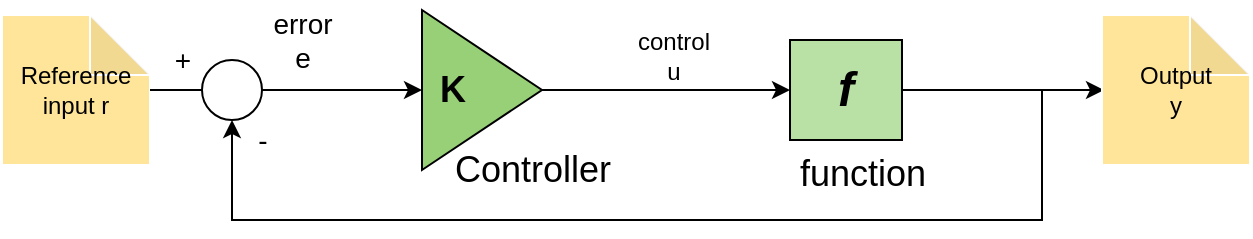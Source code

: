 <mxfile version="15.8.6" type="github">
  <diagram id="1n_pBzeDh9LxIQTw4yuW" name="Page-1">
    <mxGraphModel dx="1350" dy="793" grid="1" gridSize="10" guides="1" tooltips="1" connect="1" arrows="1" fold="1" page="1" pageScale="1" pageWidth="850" pageHeight="1100" math="0" shadow="0">
      <root>
        <mxCell id="0" />
        <mxCell id="1" parent="0" />
        <mxCell id="CQxPOnlC6T6cqwi_Hm7u-1" style="edgeStyle=orthogonalEdgeStyle;rounded=0;orthogonalLoop=1;jettySize=auto;html=1;entryX=0;entryY=0.5;entryDx=0;entryDy=0;" parent="1" source="y6l8WnOhIsjmGGmAFcqj-1" target="CQxPOnlC6T6cqwi_Hm7u-16" edge="1">
          <mxGeometry relative="1" as="geometry">
            <mxPoint x="376" y="415" as="sourcePoint" />
          </mxGeometry>
        </mxCell>
        <mxCell id="CQxPOnlC6T6cqwi_Hm7u-8" style="edgeStyle=orthogonalEdgeStyle;rounded=0;orthogonalLoop=1;jettySize=auto;html=1;startArrow=none;entryX=0;entryY=0.5;entryDx=0;entryDy=0;" parent="1" source="CQxPOnlC6T6cqwi_Hm7u-22" target="y6l8WnOhIsjmGGmAFcqj-1" edge="1">
          <mxGeometry relative="1" as="geometry">
            <mxPoint x="260" y="415" as="targetPoint" />
          </mxGeometry>
        </mxCell>
        <mxCell id="CQxPOnlC6T6cqwi_Hm7u-9" value="&lt;div&gt;Reference&lt;/div&gt;&lt;div&gt;input r&lt;br&gt;&lt;/div&gt;" style="shape=note;whiteSpace=wrap;html=1;backgroundOutline=1;darkOpacity=0.05;fillColor=#FFE599;strokeColor=#FFFFFF;" parent="1" vertex="1">
          <mxGeometry x="80" y="377.5" width="74" height="75" as="geometry" />
        </mxCell>
        <mxCell id="CQxPOnlC6T6cqwi_Hm7u-11" value="&lt;div&gt;control &lt;br&gt;&lt;/div&gt;&lt;div&gt;u&lt;br&gt;&lt;/div&gt;" style="text;html=1;strokeColor=none;fillColor=none;align=center;verticalAlign=middle;whiteSpace=wrap;rounded=0;" parent="1" vertex="1">
          <mxGeometry x="396" y="387.5" width="40" height="20" as="geometry" />
        </mxCell>
        <mxCell id="CQxPOnlC6T6cqwi_Hm7u-16" value="&lt;i&gt;&lt;b&gt;&lt;font style=&quot;font-size: 24px&quot;&gt;f&lt;/font&gt;&lt;/b&gt;&lt;/i&gt;" style="rounded=0;whiteSpace=wrap;html=1;fillColor=#B9E0A5;" parent="1" vertex="1">
          <mxGeometry x="474" y="390" width="56" height="50" as="geometry" />
        </mxCell>
        <mxCell id="CQxPOnlC6T6cqwi_Hm7u-17" style="edgeStyle=orthogonalEdgeStyle;rounded=0;orthogonalLoop=1;jettySize=auto;html=1;exitX=1;exitY=0.5;exitDx=0;exitDy=0;" parent="1" source="CQxPOnlC6T6cqwi_Hm7u-16" edge="1">
          <mxGeometry relative="1" as="geometry">
            <mxPoint x="631" y="415" as="targetPoint" />
            <mxPoint x="576" y="414.5" as="sourcePoint" />
            <Array as="points" />
          </mxGeometry>
        </mxCell>
        <mxCell id="CQxPOnlC6T6cqwi_Hm7u-18" value="&lt;div&gt;Output&lt;/div&gt;&lt;div&gt;y&lt;br&gt;&lt;/div&gt;" style="shape=note;whiteSpace=wrap;html=1;backgroundOutline=1;darkOpacity=0.05;fillColor=#FFE599;strokeColor=#FFFFFF;" parent="1" vertex="1">
          <mxGeometry x="630" y="377.5" width="74" height="75" as="geometry" />
        </mxCell>
        <mxCell id="CQxPOnlC6T6cqwi_Hm7u-21" value="" style="edgeStyle=elbowEdgeStyle;elbow=vertical;endArrow=classic;html=1;rounded=0;fontSize=14;" parent="1" target="CQxPOnlC6T6cqwi_Hm7u-22" edge="1">
          <mxGeometry width="50" height="50" relative="1" as="geometry">
            <mxPoint x="600" y="415" as="sourcePoint" />
            <mxPoint x="220" y="430" as="targetPoint" />
            <Array as="points">
              <mxPoint x="380" y="480" />
              <mxPoint x="630" y="500" />
            </Array>
          </mxGeometry>
        </mxCell>
        <mxCell id="CQxPOnlC6T6cqwi_Hm7u-22" value="" style="ellipse;whiteSpace=wrap;html=1;aspect=fixed;fontSize=14;" parent="1" vertex="1">
          <mxGeometry x="180" y="400" width="30" height="30" as="geometry" />
        </mxCell>
        <mxCell id="CQxPOnlC6T6cqwi_Hm7u-23" value="" style="edgeStyle=orthogonalEdgeStyle;rounded=0;orthogonalLoop=1;jettySize=auto;html=1;endArrow=none;" parent="1" source="CQxPOnlC6T6cqwi_Hm7u-9" target="CQxPOnlC6T6cqwi_Hm7u-22" edge="1">
          <mxGeometry relative="1" as="geometry">
            <mxPoint x="184" y="415" as="sourcePoint" />
            <mxPoint x="260" y="415" as="targetPoint" />
          </mxGeometry>
        </mxCell>
        <mxCell id="CQxPOnlC6T6cqwi_Hm7u-24" value="&lt;div&gt;error&lt;/div&gt;&lt;div&gt;e&lt;br&gt;&lt;/div&gt;" style="text;html=1;align=center;verticalAlign=middle;resizable=0;points=[];autosize=1;strokeColor=none;fillColor=none;fontSize=14;" parent="1" vertex="1">
          <mxGeometry x="210" y="370" width="40" height="40" as="geometry" />
        </mxCell>
        <mxCell id="CQxPOnlC6T6cqwi_Hm7u-25" value="-" style="text;html=1;align=center;verticalAlign=middle;resizable=0;points=[];autosize=1;strokeColor=none;fillColor=none;fontSize=14;" parent="1" vertex="1">
          <mxGeometry x="200" y="430" width="20" height="20" as="geometry" />
        </mxCell>
        <mxCell id="CQxPOnlC6T6cqwi_Hm7u-26" value="+" style="text;html=1;align=center;verticalAlign=middle;resizable=0;points=[];autosize=1;strokeColor=none;fillColor=none;fontSize=14;" parent="1" vertex="1">
          <mxGeometry x="160" y="390" width="20" height="20" as="geometry" />
        </mxCell>
        <mxCell id="y6l8WnOhIsjmGGmAFcqj-1" value="" style="triangle;whiteSpace=wrap;html=1;fillColor=#97D077;" parent="1" vertex="1">
          <mxGeometry x="290" y="375" width="60" height="80" as="geometry" />
        </mxCell>
        <mxCell id="y6l8WnOhIsjmGGmAFcqj-3" value="Controller" style="text;html=1;align=center;verticalAlign=middle;resizable=0;points=[];autosize=1;strokeColor=none;fillColor=none;fontSize=18;" parent="1" vertex="1">
          <mxGeometry x="300" y="440" width="90" height="30" as="geometry" />
        </mxCell>
        <mxCell id="RbFsnYcMFbBS4FWU-XmQ-1" value="&lt;font style=&quot;font-size: 18px&quot;&gt;function&lt;/font&gt;" style="text;html=1;align=center;verticalAlign=middle;resizable=0;points=[];autosize=1;strokeColor=none;fillColor=none;fontSize=24;" parent="1" vertex="1">
          <mxGeometry x="470" y="435" width="80" height="40" as="geometry" />
        </mxCell>
        <mxCell id="RbFsnYcMFbBS4FWU-XmQ-2" value="&lt;b&gt;K&lt;/b&gt;" style="text;html=1;align=center;verticalAlign=middle;resizable=0;points=[];autosize=1;strokeColor=none;fillColor=none;fontSize=18;" parent="1" vertex="1">
          <mxGeometry x="290" y="400" width="30" height="30" as="geometry" />
        </mxCell>
      </root>
    </mxGraphModel>
  </diagram>
</mxfile>
